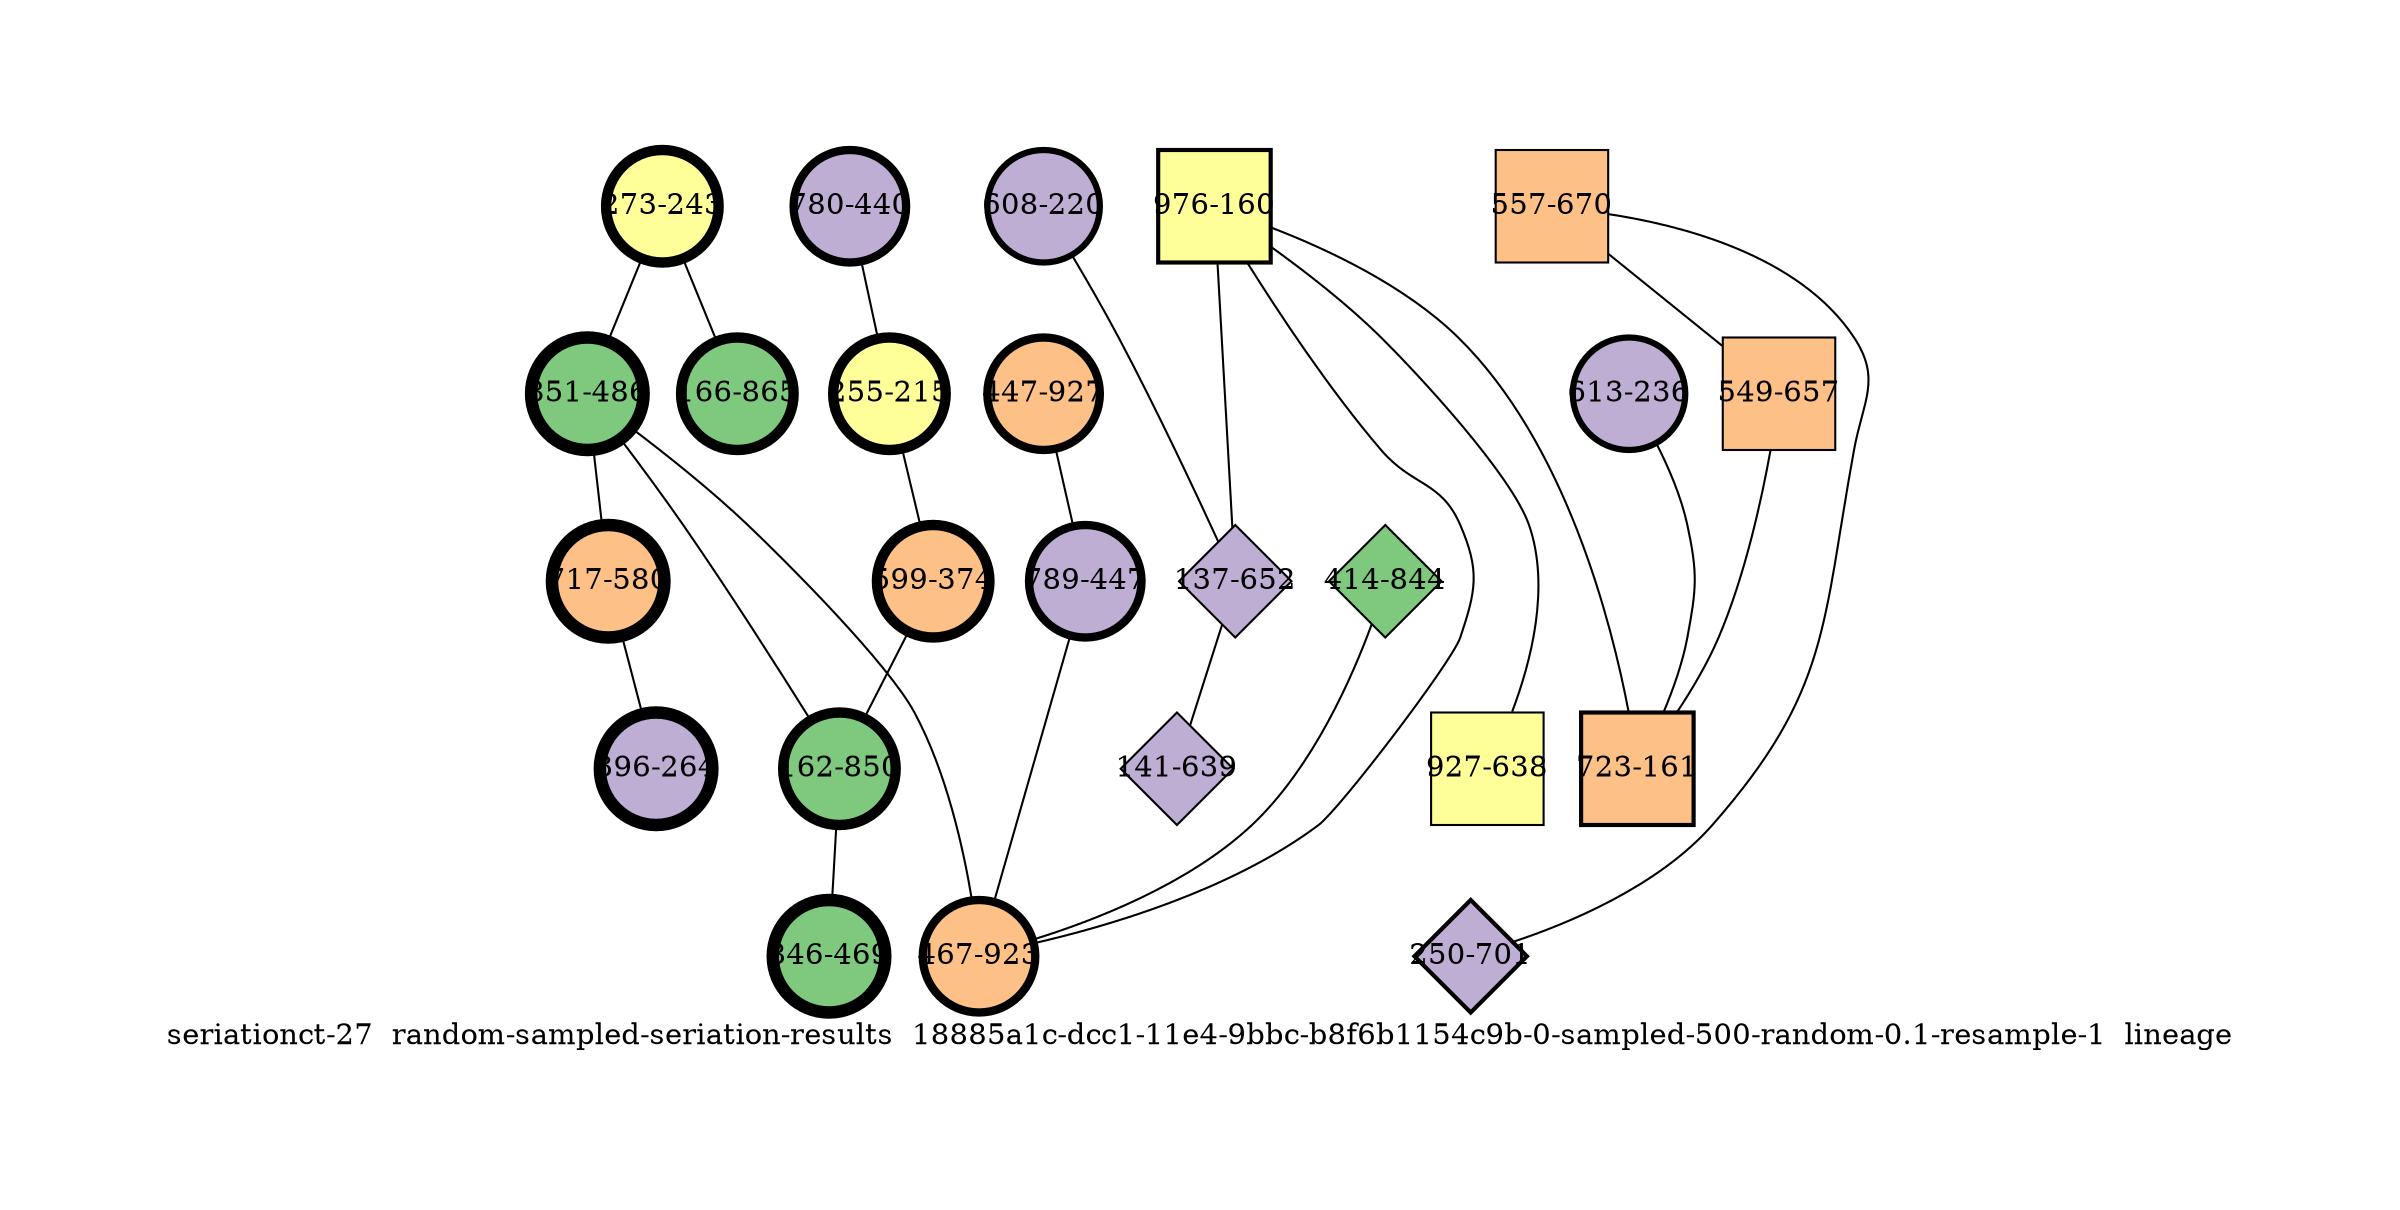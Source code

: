 strict graph "seriationct-27  random-sampled-seriation-results  18885a1c-dcc1-11e4-9bbc-b8f6b1154c9b-0-sampled-500-random-0.1-resample-1  lineage" {
labelloc=b;
ratio=auto;
pad="1.0";
label="seriationct-27  random-sampled-seriation-results  18885a1c-dcc1-11e4-9bbc-b8f6b1154c9b-0-sampled-500-random-0.1-resample-1  lineage";
node [width="0.75", style=filled, fixedsize=true, height="0.75", shape=circle, label=""];
0 [xCoordinate="243.0", appears_in_slice=5, yCoordinate="273.0", colorscheme=accent6, lineage_id=0, short_label="273-243", label="273-243", shape=circle, cluster_id=3, fillcolor=4, size="500.0", id=0, penwidth="5.0"];
1 [xCoordinate="440.0", appears_in_slice=4, yCoordinate="780.0", colorscheme=accent6, lineage_id=0, short_label="780-440", label="780-440", shape=circle, cluster_id=1, fillcolor=2, size="500.0", id=1, penwidth="4.0"];
2 [xCoordinate="215.0", appears_in_slice=5, yCoordinate="255.0", colorscheme=accent6, lineage_id=0, short_label="255-215", label="255-215", shape=circle, cluster_id=3, fillcolor=4, size="500.0", id=2, penwidth="5.0"];
3 [xCoordinate="865.0", appears_in_slice=5, yCoordinate="166.0", colorscheme=accent6, lineage_id=0, short_label="166-865", label="166-865", shape=circle, cluster_id=0, fillcolor=1, size="500.0", id=3, penwidth="5.0"];
4 [xCoordinate="236.0", appears_in_slice=3, yCoordinate="613.0", colorscheme=accent6, lineage_id=0, short_label="613-236", label="613-236", shape=circle, cluster_id=1, fillcolor=2, size="500.0", id=4, penwidth="3.0"];
5 [xCoordinate="374.0", appears_in_slice=5, yCoordinate="599.0", colorscheme=accent6, lineage_id=0, short_label="599-374", label="599-374", shape=circle, cluster_id=2, fillcolor=3, size="500.0", id=5, penwidth="5.0"];
6 [xCoordinate="486.0", appears_in_slice=6, yCoordinate="851.0", colorscheme=accent6, lineage_id=0, short_label="851-486", label="851-486", shape=circle, cluster_id=0, fillcolor=1, size="500.0", id=6, penwidth="6.0"];
7 [xCoordinate="220.0", appears_in_slice=3, yCoordinate="608.0", colorscheme=accent6, lineage_id=0, short_label="608-220", label="608-220", shape=circle, cluster_id=1, fillcolor=2, size="500.0", id=7, penwidth="3.0"];
8 [xCoordinate="160.0", appears_in_slice=2, yCoordinate="976.0", colorscheme=accent6, lineage_id=1, short_label="976-160", label="976-160", shape=square, cluster_id=3, fillcolor=4, size="500.0", id=8, penwidth="2.0"];
9 [xCoordinate="670.0", appears_in_slice=1, yCoordinate="557.0", colorscheme=accent6, lineage_id=1, short_label="557-670", label="557-670", shape=square, cluster_id=2, fillcolor=3, size="500.0", id=9, penwidth="1.0"];
10 [xCoordinate="850.0", appears_in_slice=5, yCoordinate="162.0", colorscheme=accent6, lineage_id=0, short_label="162-850", label="162-850", shape=circle, cluster_id=0, fillcolor=1, size="500.0", id=10, penwidth="5.0"];
11 [xCoordinate="927.0", appears_in_slice=4, yCoordinate="447.0", colorscheme=accent6, lineage_id=0, short_label="447-927", label="447-927", shape=circle, cluster_id=2, fillcolor=3, size="500.0", id=11, penwidth="4.0"];
12 [xCoordinate="701.0", appears_in_slice=2, yCoordinate="250.0", colorscheme=accent6, lineage_id=2, short_label="250-701", label="250-701", shape=diamond, cluster_id=1, fillcolor=2, size="500.0", id=12, penwidth="2.0"];
13 [xCoordinate="580.0", appears_in_slice=6, yCoordinate="717.0", colorscheme=accent6, lineage_id=0, short_label="717-580", label="717-580", shape=circle, cluster_id=2, fillcolor=3, size="500.0", id=13, penwidth="6.0"];
14 [xCoordinate="657.0", appears_in_slice=1, yCoordinate="549.0", colorscheme=accent6, lineage_id=1, short_label="549-657", label="549-657", shape=square, cluster_id=2, fillcolor=3, size="500.0", id=14, penwidth="1.0"];
15 [xCoordinate="652.0", appears_in_slice=1, yCoordinate="137.0", colorscheme=accent6, lineage_id=2, short_label="137-652", label="137-652", shape=diamond, cluster_id=1, fillcolor=2, size="500.0", id=15, penwidth="1.0"];
16 [xCoordinate="639.0", appears_in_slice=1, yCoordinate="141.0", colorscheme=accent6, lineage_id=2, short_label="141-639", label="141-639", shape=diamond, cluster_id=1, fillcolor=2, size="500.0", id=16, penwidth="1.0"];
17 [xCoordinate="844.0", appears_in_slice=1, yCoordinate="414.0", colorscheme=accent6, lineage_id=2, short_label="414-844", label="414-844", shape=diamond, cluster_id=0, fillcolor=1, size="500.0", id=17, penwidth="1.0"];
18 [xCoordinate="469.0", appears_in_slice=6, yCoordinate="846.0", colorscheme=accent6, lineage_id=0, short_label="846-469", label="846-469", shape=circle, cluster_id=0, fillcolor=1, size="500.0", id=18, penwidth="6.0"];
19 [xCoordinate="264.0", appears_in_slice=6, yCoordinate="396.0", colorscheme=accent6, lineage_id=0, short_label="396-264", label="396-264", shape=circle, cluster_id=1, fillcolor=2, size="500.0", id=19, penwidth="6.0"];
20 [xCoordinate="447.0", appears_in_slice=4, yCoordinate="789.0", colorscheme=accent6, lineage_id=0, short_label="789-447", label="789-447", shape=circle, cluster_id=1, fillcolor=2, size="500.0", id=20, penwidth="4.0"];
21 [xCoordinate="638.0", appears_in_slice=1, yCoordinate="927.0", colorscheme=accent6, lineage_id=1, short_label="927-638", label="927-638", shape=square, cluster_id=3, fillcolor=4, size="500.0", id=21, penwidth="1.0"];
22 [xCoordinate="161.0", appears_in_slice=2, yCoordinate="723.0", colorscheme=accent6, lineage_id=1, short_label="723-161", label="723-161", shape=square, cluster_id=2, fillcolor=3, size="500.0", id=22, penwidth="2.0"];
23 [xCoordinate="923.0", appears_in_slice=4, yCoordinate="467.0", colorscheme=accent6, lineage_id=0, short_label="467-923", label="467-923", shape=circle, cluster_id=2, fillcolor=3, size="500.0", id=23, penwidth="4.0"];
0 -- 3  [inverseweight="16.7789013804", weight="0.059598657703"];
0 -- 6  [inverseweight="2.49831420667", weight="0.400269908936"];
1 -- 2  [inverseweight="9.29760004132", weight="0.107554637278"];
2 -- 5  [inverseweight="4.80369681037", weight="0.208173004974"];
4 -- 22  [inverseweight="5.21116133665", weight="0.191895805061"];
5 -- 10  [inverseweight="3.24990656653", weight="0.307701153719"];
6 -- 10  [inverseweight="2.84008403138", weight="0.352102257874"];
6 -- 13  [inverseweight="2.71370670427", weight="0.368499660787"];
6 -- 23  [inverseweight="2.04804543841", weight="0.48827041688"];
7 -- 15  [inverseweight="2.8073943078", weight="0.356202189774"];
8 -- 23  [inverseweight="2.31303075689", weight="0.432333204832"];
8 -- 21  [inverseweight="1.33077596908", weight="0.751441281805"];
8 -- 22  [inverseweight="2.98721815433", weight="0.334759615247"];
8 -- 15  [inverseweight="2.76230446684", weight="0.362016574206"];
9 -- 12  [inverseweight="6.23540286057", weight="0.160374561574"];
9 -- 14  [inverseweight="12.0073026607", weight="0.0832826512546"];
10 -- 18  [inverseweight="3.39719697412", weight="0.294360323413"];
11 -- 20  [inverseweight="12.8756550656", weight="0.0776659513558"];
13 -- 19  [inverseweight="13.58816063", weight="0.0735934779719"];
14 -- 22  [inverseweight="2.25904639213", weight="0.44266465863"];
15 -- 16  [inverseweight="28.4901441149", weight="0.0350998575496"];
17 -- 23  [inverseweight="1.23008767443", weight="0.812950182976"];
20 -- 23  [inverseweight="2.27621009318", weight="0.439326757664"];
}
